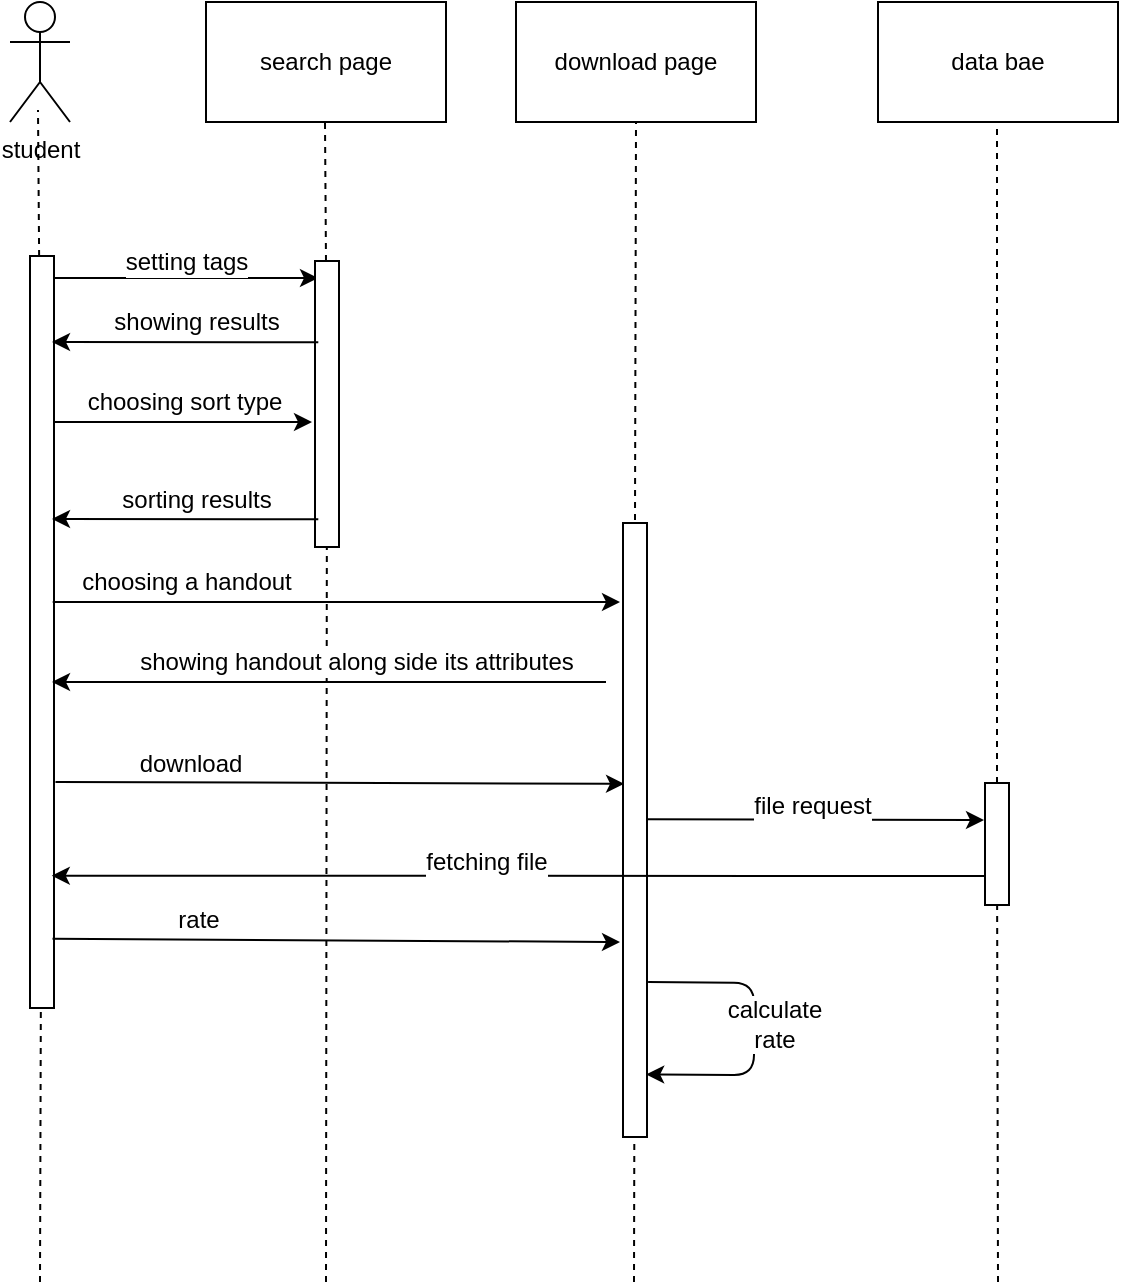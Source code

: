 <mxfile version="10.6.5" type="github"><diagram id="zy51DOhoGg3p3s01eBVF" name="Page-1"><mxGraphModel dx="1206" dy="691" grid="1" gridSize="10" guides="1" tooltips="1" connect="1" arrows="1" fold="1" page="1" pageScale="1" pageWidth="850" pageHeight="1100" math="0" shadow="0"><root><mxCell id="0"/><mxCell id="1" parent="0"/><mxCell id="f5-H4NHWfmFctrTg_3MB-1" value="search page" style="rounded=0;whiteSpace=wrap;html=1;" vertex="1" parent="1"><mxGeometry x="350" y="240" width="120" height="60" as="geometry"/></mxCell><mxCell id="f5-H4NHWfmFctrTg_3MB-3" value="student" style="shape=umlActor;verticalLabelPosition=bottom;labelBackgroundColor=#ffffff;verticalAlign=top;html=1;outlineConnect=0;" vertex="1" parent="1"><mxGeometry x="252" y="240" width="30" height="60" as="geometry"/></mxCell><mxCell id="f5-H4NHWfmFctrTg_3MB-4" value="" style="endArrow=none;dashed=1;html=1;" edge="1" parent="1" source="f5-H4NHWfmFctrTg_3MB-19"><mxGeometry width="50" height="50" relative="1" as="geometry"><mxPoint x="266" y="770" as="sourcePoint"/><mxPoint x="266" y="294" as="targetPoint"/></mxGeometry></mxCell><mxCell id="f5-H4NHWfmFctrTg_3MB-5" value="" style="endArrow=none;dashed=1;html=1;" edge="1" parent="1" source="f5-H4NHWfmFctrTg_3MB-25"><mxGeometry width="50" height="50" relative="1" as="geometry"><mxPoint x="410" y="770" as="sourcePoint"/><mxPoint x="409.5" y="300" as="targetPoint"/></mxGeometry></mxCell><mxCell id="f5-H4NHWfmFctrTg_3MB-6" value="data bae" style="rounded=0;whiteSpace=wrap;html=1;" vertex="1" parent="1"><mxGeometry x="686" y="240" width="120" height="60" as="geometry"/></mxCell><mxCell id="f5-H4NHWfmFctrTg_3MB-7" value="" style="endArrow=classic;html=1;" edge="1" parent="1"><mxGeometry width="50" height="50" relative="1" as="geometry"><mxPoint x="267" y="378.0" as="sourcePoint"/><mxPoint x="406" y="378.0" as="targetPoint"/></mxGeometry></mxCell><mxCell id="f5-H4NHWfmFctrTg_3MB-8" value="setting tags" style="text;html=1;resizable=0;points=[];align=center;verticalAlign=middle;labelBackgroundColor=#ffffff;" vertex="1" connectable="0" parent="f5-H4NHWfmFctrTg_3MB-7"><mxGeometry x="-0.118" y="5" relative="1" as="geometry"><mxPoint x="11.5" y="-3" as="offset"/></mxGeometry></mxCell><mxCell id="f5-H4NHWfmFctrTg_3MB-9" value="" style="endArrow=none;dashed=1;html=1;" edge="1" parent="1" source="f5-H4NHWfmFctrTg_3MB-55"><mxGeometry width="50" height="50" relative="1" as="geometry"><mxPoint x="746.0" y="784" as="sourcePoint"/><mxPoint x="745.5" y="300" as="targetPoint"/></mxGeometry></mxCell><mxCell id="f5-H4NHWfmFctrTg_3MB-19" value="" style="rounded=0;whiteSpace=wrap;html=1;rotation=-90;" vertex="1" parent="1"><mxGeometry x="80" y="549" width="376" height="12" as="geometry"/></mxCell><mxCell id="f5-H4NHWfmFctrTg_3MB-20" value="" style="endArrow=none;dashed=1;html=1;" edge="1" parent="1" target="f5-H4NHWfmFctrTg_3MB-19"><mxGeometry width="50" height="50" relative="1" as="geometry"><mxPoint x="267" y="880" as="sourcePoint"/><mxPoint x="266" y="294" as="targetPoint"/></mxGeometry></mxCell><mxCell id="f5-H4NHWfmFctrTg_3MB-23" value="" style="rounded=0;whiteSpace=wrap;html=1;rotation=-90;" vertex="1" parent="1"><mxGeometry x="411" y="648" width="307" height="12" as="geometry"/></mxCell><mxCell id="f5-H4NHWfmFctrTg_3MB-24" value="" style="endArrow=none;dashed=1;html=1;" edge="1" parent="1" target="f5-H4NHWfmFctrTg_3MB-23"><mxGeometry width="50" height="50" relative="1" as="geometry"><mxPoint x="564" y="880" as="sourcePoint"/><mxPoint x="563.5" y="300.0" as="targetPoint"/></mxGeometry></mxCell><mxCell id="f5-H4NHWfmFctrTg_3MB-25" value="" style="rounded=0;whiteSpace=wrap;html=1;rotation=-90;" vertex="1" parent="1"><mxGeometry x="339" y="435" width="143" height="12" as="geometry"/></mxCell><mxCell id="f5-H4NHWfmFctrTg_3MB-26" value="" style="endArrow=none;dashed=1;html=1;" edge="1" parent="1" target="f5-H4NHWfmFctrTg_3MB-25"><mxGeometry width="50" height="50" relative="1" as="geometry"><mxPoint x="410" y="880" as="sourcePoint"/><mxPoint x="409.5" y="300.0" as="targetPoint"/></mxGeometry></mxCell><mxCell id="f5-H4NHWfmFctrTg_3MB-31" value="download page" style="rounded=0;whiteSpace=wrap;html=1;" vertex="1" parent="1"><mxGeometry x="505" y="240" width="120" height="60" as="geometry"/></mxCell><mxCell id="f5-H4NHWfmFctrTg_3MB-11" value="" style="endArrow=classic;html=1;" edge="1" parent="1"><mxGeometry width="50" height="50" relative="1" as="geometry"><mxPoint x="274" y="450" as="sourcePoint"/><mxPoint x="403" y="450" as="targetPoint"/></mxGeometry></mxCell><mxCell id="f5-H4NHWfmFctrTg_3MB-12" value="choosing sort type" style="text;html=1;resizable=0;points=[];align=center;verticalAlign=middle;labelBackgroundColor=#ffffff;" vertex="1" connectable="0" parent="f5-H4NHWfmFctrTg_3MB-11"><mxGeometry x="-0.118" y="5" relative="1" as="geometry"><mxPoint x="8" y="-5" as="offset"/></mxGeometry></mxCell><mxCell id="f5-H4NHWfmFctrTg_3MB-37" value="" style="endArrow=classic;html=1;exitX=0.832;exitY=-0.083;exitDx=0;exitDy=0;exitPerimeter=0;" edge="1" parent="1"><mxGeometry width="50" height="50" relative="1" as="geometry"><mxPoint x="406.143" y="498.643" as="sourcePoint"/><mxPoint x="273" y="498.5" as="targetPoint"/></mxGeometry></mxCell><mxCell id="f5-H4NHWfmFctrTg_3MB-38" value="sorting results" style="text;html=1;resizable=0;points=[];align=center;verticalAlign=middle;labelBackgroundColor=#ffffff;" vertex="1" connectable="0" parent="f5-H4NHWfmFctrTg_3MB-37"><mxGeometry x="-0.118" y="5" relative="1" as="geometry"><mxPoint x="-3" y="-15" as="offset"/></mxGeometry></mxCell><mxCell id="f5-H4NHWfmFctrTg_3MB-40" value="" style="endArrow=classic;html=1;exitX=0.832;exitY=-0.083;exitDx=0;exitDy=0;exitPerimeter=0;" edge="1" parent="1"><mxGeometry width="50" height="50" relative="1" as="geometry"><mxPoint x="406.143" y="410.143" as="sourcePoint"/><mxPoint x="273" y="410" as="targetPoint"/></mxGeometry></mxCell><mxCell id="f5-H4NHWfmFctrTg_3MB-41" value="showing results" style="text;html=1;resizable=0;points=[];align=center;verticalAlign=middle;labelBackgroundColor=#ffffff;" vertex="1" connectable="0" parent="f5-H4NHWfmFctrTg_3MB-40"><mxGeometry x="-0.118" y="5" relative="1" as="geometry"><mxPoint x="-3" y="-15" as="offset"/></mxGeometry></mxCell><mxCell id="f5-H4NHWfmFctrTg_3MB-42" value="" style="endArrow=classic;html=1;exitX=0.7;exitY=1.003;exitDx=0;exitDy=0;exitPerimeter=0;" edge="1" parent="1"><mxGeometry width="50" height="50" relative="1" as="geometry"><mxPoint x="273.362" y="539.948" as="sourcePoint"/><mxPoint x="557" y="540" as="targetPoint"/></mxGeometry></mxCell><mxCell id="f5-H4NHWfmFctrTg_3MB-43" value="choosing a handout" style="text;html=1;resizable=0;points=[];align=center;verticalAlign=middle;labelBackgroundColor=#ffffff;" vertex="1" connectable="0" parent="f5-H4NHWfmFctrTg_3MB-42"><mxGeometry x="-0.118" y="5" relative="1" as="geometry"><mxPoint x="-59" y="-5" as="offset"/></mxGeometry></mxCell><mxCell id="f5-H4NHWfmFctrTg_3MB-44" value="" style="endArrow=none;dashed=1;html=1;entryX=0.5;entryY=1;entryDx=0;entryDy=0;" edge="1" parent="1" target="f5-H4NHWfmFctrTg_3MB-31"><mxGeometry width="50" height="50" relative="1" as="geometry"><mxPoint x="564.5" y="499" as="sourcePoint"/><mxPoint x="564.5" y="333" as="targetPoint"/></mxGeometry></mxCell><mxCell id="f5-H4NHWfmFctrTg_3MB-45" value="" style="endArrow=classic;html=1;" edge="1" parent="1"><mxGeometry width="50" height="50" relative="1" as="geometry"><mxPoint x="550" y="580" as="sourcePoint"/><mxPoint x="273.0" y="580" as="targetPoint"/></mxGeometry></mxCell><mxCell id="f5-H4NHWfmFctrTg_3MB-46" value="showing handout along side its attributes" style="text;html=1;resizable=0;points=[];align=center;verticalAlign=middle;labelBackgroundColor=#ffffff;" vertex="1" connectable="0" parent="f5-H4NHWfmFctrTg_3MB-45"><mxGeometry x="-0.118" y="5" relative="1" as="geometry"><mxPoint x="-3" y="-15" as="offset"/></mxGeometry></mxCell><mxCell id="f5-H4NHWfmFctrTg_3MB-49" value="" style="endArrow=classic;html=1;entryX=0.48;entryY=-0.093;entryDx=0;entryDy=0;entryPerimeter=0;exitX=0.353;exitY=0.952;exitDx=0;exitDy=0;exitPerimeter=0;" edge="1" parent="1"><mxGeometry width="50" height="50" relative="1" as="geometry"><mxPoint x="274.738" y="629.976" as="sourcePoint"/><mxPoint x="559.024" y="630.929" as="targetPoint"/></mxGeometry></mxCell><mxCell id="f5-H4NHWfmFctrTg_3MB-50" value="download" style="text;html=1;resizable=0;points=[];align=center;verticalAlign=middle;labelBackgroundColor=#ffffff;" vertex="1" connectable="0" parent="f5-H4NHWfmFctrTg_3MB-49"><mxGeometry x="-0.118" y="5" relative="1" as="geometry"><mxPoint x="-59" y="-5" as="offset"/></mxGeometry></mxCell><mxCell id="f5-H4NHWfmFctrTg_3MB-51" value="" style="endArrow=classic;html=1;exitX=0.512;exitY=1.069;exitDx=0;exitDy=0;exitPerimeter=0;" edge="1" parent="1"><mxGeometry width="50" height="50" relative="1" as="geometry"><mxPoint x="570.2" y="648.6" as="sourcePoint"/><mxPoint x="739" y="649" as="targetPoint"/><Array as="points"/></mxGeometry></mxCell><mxCell id="f5-H4NHWfmFctrTg_3MB-52" value="file request" style="text;html=1;resizable=0;points=[];align=center;verticalAlign=middle;labelBackgroundColor=#ffffff;" vertex="1" connectable="0" parent="f5-H4NHWfmFctrTg_3MB-51"><mxGeometry x="-0.118" y="5" relative="1" as="geometry"><mxPoint x="8" y="-2.5" as="offset"/></mxGeometry></mxCell><mxCell id="f5-H4NHWfmFctrTg_3MB-53" value="" style="endArrow=classic;html=1;entryX=0.176;entryY=0.907;entryDx=0;entryDy=0;entryPerimeter=0;" edge="1" parent="1" target="f5-H4NHWfmFctrTg_3MB-19"><mxGeometry width="50" height="50" relative="1" as="geometry"><mxPoint x="740" y="677" as="sourcePoint"/><mxPoint x="440" y="730" as="targetPoint"/></mxGeometry></mxCell><mxCell id="f5-H4NHWfmFctrTg_3MB-54" value="fetching file " style="text;html=1;resizable=0;points=[];align=center;verticalAlign=middle;labelBackgroundColor=#ffffff;" vertex="1" connectable="0" parent="f5-H4NHWfmFctrTg_3MB-53"><mxGeometry x="-0.118" y="5" relative="1" as="geometry"><mxPoint x="-44" y="-12" as="offset"/></mxGeometry></mxCell><mxCell id="f5-H4NHWfmFctrTg_3MB-55" value="" style="rounded=0;whiteSpace=wrap;html=1;rotation=-90;" vertex="1" parent="1"><mxGeometry x="715" y="655" width="61" height="12" as="geometry"/></mxCell><mxCell id="f5-H4NHWfmFctrTg_3MB-56" value="" style="endArrow=none;dashed=1;html=1;" edge="1" parent="1" target="f5-H4NHWfmFctrTg_3MB-55"><mxGeometry width="50" height="50" relative="1" as="geometry"><mxPoint x="746" y="880" as="sourcePoint"/><mxPoint x="745.5" y="300" as="targetPoint"/></mxGeometry></mxCell><mxCell id="f5-H4NHWfmFctrTg_3MB-57" value="" style="endArrow=classic;html=1;exitX=0.092;exitY=0.937;exitDx=0;exitDy=0;exitPerimeter=0;" edge="1" parent="1" source="f5-H4NHWfmFctrTg_3MB-19"><mxGeometry width="50" height="50" relative="1" as="geometry"><mxPoint x="281" y="720" as="sourcePoint"/><mxPoint x="557" y="710" as="targetPoint"/></mxGeometry></mxCell><mxCell id="f5-H4NHWfmFctrTg_3MB-58" value="rate" style="text;html=1;resizable=0;points=[];align=center;verticalAlign=middle;labelBackgroundColor=#ffffff;" vertex="1" connectable="0" parent="f5-H4NHWfmFctrTg_3MB-57"><mxGeometry x="-0.118" y="5" relative="1" as="geometry"><mxPoint x="-53" y="-5" as="offset"/></mxGeometry></mxCell><mxCell id="f5-H4NHWfmFctrTg_3MB-59" value="" style="endArrow=classic;html=1;entryX=0.044;entryY=0.958;entryDx=0;entryDy=0;entryPerimeter=0;exitX=0.153;exitY=1.03;exitDx=0;exitDy=0;exitPerimeter=0;" edge="1" parent="1"><mxGeometry width="50" height="50" relative="1" as="geometry"><mxPoint x="571.048" y="730.024" as="sourcePoint"/><mxPoint x="570.095" y="776.214" as="targetPoint"/><Array as="points"><mxPoint x="624" y="730.5"/><mxPoint x="624" y="776.5"/></Array></mxGeometry></mxCell><mxCell id="f5-H4NHWfmFctrTg_3MB-60" value="calculate &lt;br&gt;rate" style="text;html=1;resizable=0;points=[];align=center;verticalAlign=middle;labelBackgroundColor=#ffffff;" vertex="1" connectable="0" parent="f5-H4NHWfmFctrTg_3MB-59"><mxGeometry x="-0.118" y="5" relative="1" as="geometry"><mxPoint x="5" y="5.5" as="offset"/></mxGeometry></mxCell></root></mxGraphModel></diagram></mxfile>